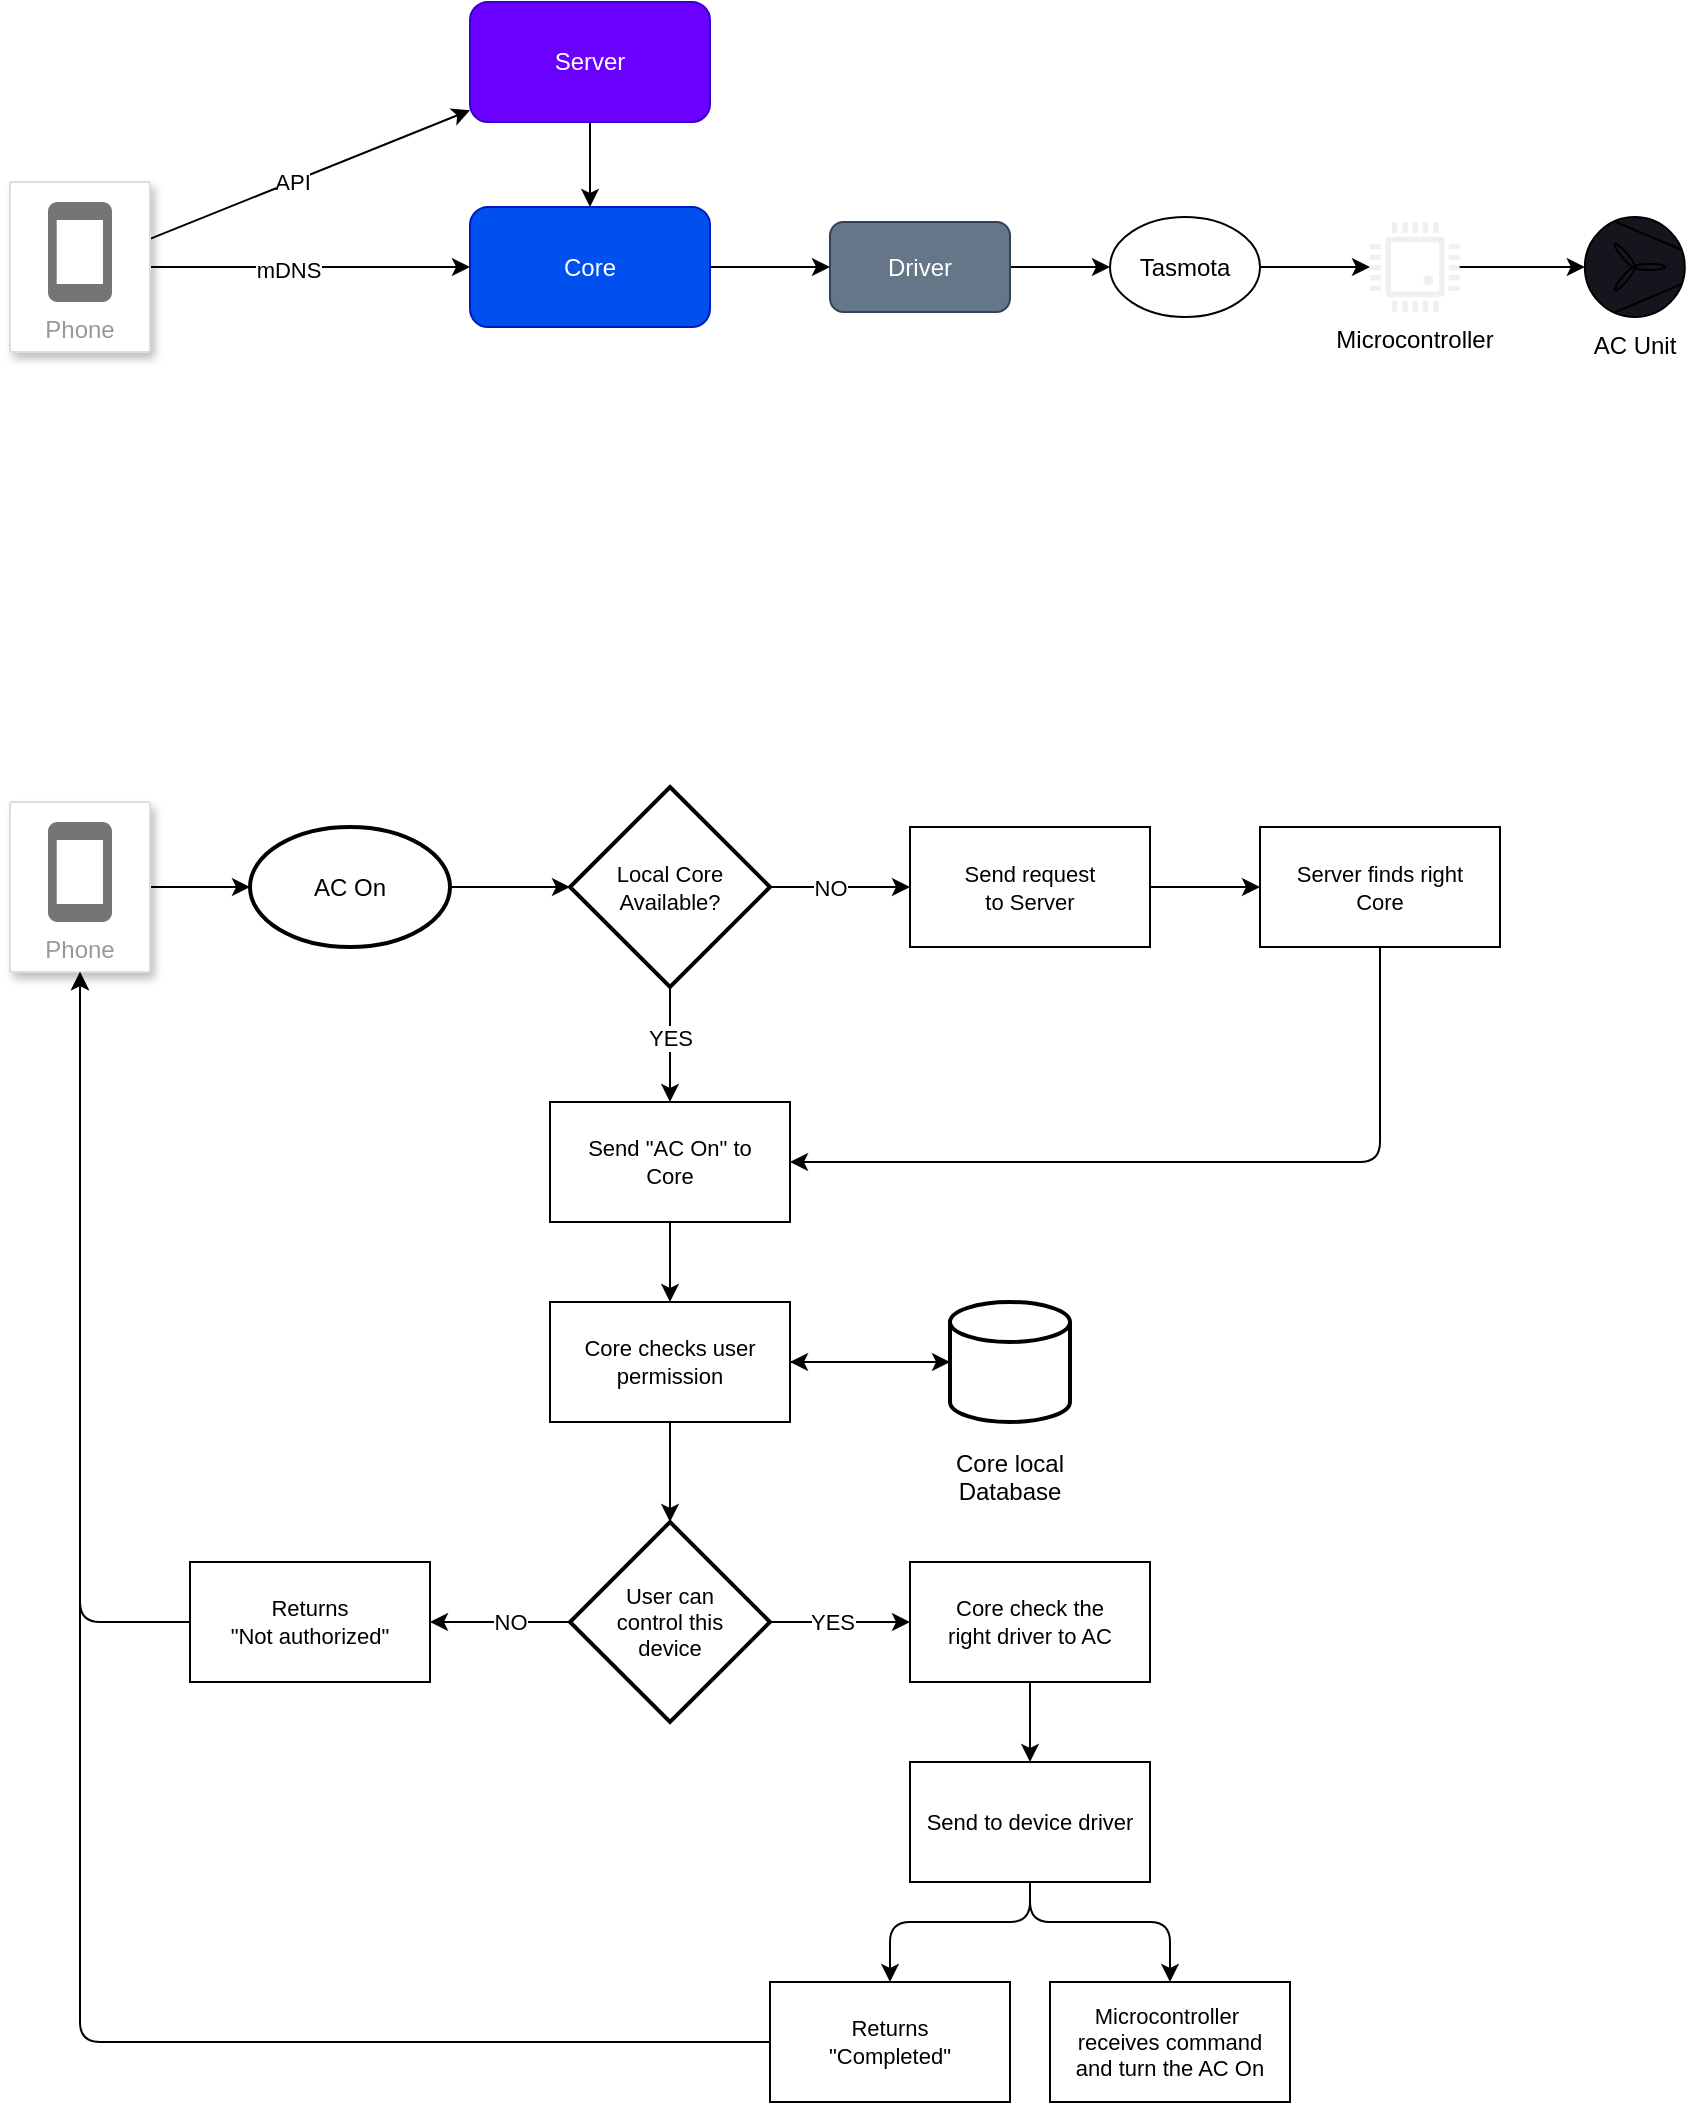 <mxfile>
    <diagram id="aXPBXTIpJr6EWQpFglpt" name="Page-1">
        <mxGraphModel dx="1155" dy="787" grid="1" gridSize="10" guides="1" tooltips="1" connect="1" arrows="1" fold="1" page="1" pageScale="1" pageWidth="2400" pageHeight="4000" math="0" shadow="0">
            <root>
                <mxCell id="0"/>
                <mxCell id="1" parent="0"/>
                <mxCell id="18" style="edgeStyle=none;html=1;" parent="1" source="2" target="17" edge="1">
                    <mxGeometry relative="1" as="geometry"/>
                </mxCell>
                <mxCell id="22" value="API" style="edgeLabel;html=1;align=center;verticalAlign=middle;resizable=0;points=[];" parent="18" vertex="1" connectable="0">
                    <mxGeometry x="-0.12" relative="1" as="geometry">
                        <mxPoint as="offset"/>
                    </mxGeometry>
                </mxCell>
                <mxCell id="20" style="edgeStyle=none;html=1;" parent="1" source="2" target="15" edge="1">
                    <mxGeometry relative="1" as="geometry"/>
                </mxCell>
                <mxCell id="21" value="mDNS" style="edgeLabel;html=1;align=center;verticalAlign=middle;resizable=0;points=[];" parent="20" vertex="1" connectable="0">
                    <mxGeometry x="-0.142" y="-1" relative="1" as="geometry">
                        <mxPoint as="offset"/>
                    </mxGeometry>
                </mxCell>
                <mxCell id="2" value="Phone" style="strokeColor=#dddddd;shadow=1;strokeWidth=1;rounded=1;absoluteArcSize=1;arcSize=2;labelPosition=center;verticalLabelPosition=middle;align=center;verticalAlign=bottom;spacingLeft=0;fontColor=#999999;fontSize=12;whiteSpace=wrap;spacingBottom=2;" parent="1" vertex="1">
                    <mxGeometry x="40" y="130" width="70" height="85" as="geometry"/>
                </mxCell>
                <mxCell id="3" value="" style="sketch=0;dashed=0;connectable=0;html=1;fillColor=#757575;strokeColor=none;shape=mxgraph.gcp2.phone;part=1;" parent="2" vertex="1">
                    <mxGeometry x="0.5" width="32" height="50" relative="1" as="geometry">
                        <mxPoint x="-16" y="10" as="offset"/>
                    </mxGeometry>
                </mxCell>
                <mxCell id="9" value="" style="group" parent="1" vertex="1" connectable="0">
                    <mxGeometry x="720" y="147.5" width="157.4" height="50" as="geometry"/>
                </mxCell>
                <mxCell id="4" value="Microcontroller" style="pointerEvents=1;shadow=0;dashed=0;html=1;strokeColor=none;fillColor=#f0f0f0;labelPosition=center;verticalLabelPosition=bottom;verticalAlign=top;align=center;outlineConnect=0;shape=mxgraph.veeam.cpu;rounded=1;" parent="9" vertex="1">
                    <mxGeometry y="2.6" width="44.8" height="44.8" as="geometry"/>
                </mxCell>
                <mxCell id="5" value="AC Unit" style="verticalLabelPosition=bottom;outlineConnect=0;align=center;dashed=0;html=1;verticalAlign=top;shape=mxgraph.pid2misc.fan;fanType=common;rounded=1;strokeWidth=1;fontSize=12;fillColor=#18141d;" parent="9" vertex="1">
                    <mxGeometry x="107.4" width="50" height="50" as="geometry"/>
                </mxCell>
                <mxCell id="7" style="edgeStyle=none;html=1;" parent="9" source="4" target="5" edge="1">
                    <mxGeometry relative="1" as="geometry"/>
                </mxCell>
                <mxCell id="12" style="edgeStyle=none;html=1;" parent="1" source="11" target="4" edge="1">
                    <mxGeometry relative="1" as="geometry"/>
                </mxCell>
                <mxCell id="11" value="Tasmota" style="ellipse;whiteSpace=wrap;html=1;" parent="1" vertex="1">
                    <mxGeometry x="590" y="147.5" width="75" height="50" as="geometry"/>
                </mxCell>
                <mxCell id="14" style="edgeStyle=none;html=1;" parent="1" source="13" target="11" edge="1">
                    <mxGeometry relative="1" as="geometry"/>
                </mxCell>
                <mxCell id="13" value="Driver" style="rounded=1;whiteSpace=wrap;html=1;fillColor=#647687;fontColor=#ffffff;strokeColor=#314354;" parent="1" vertex="1">
                    <mxGeometry x="450" y="150" width="90" height="45" as="geometry"/>
                </mxCell>
                <mxCell id="16" style="edgeStyle=none;html=1;" parent="1" source="15" target="13" edge="1">
                    <mxGeometry relative="1" as="geometry"/>
                </mxCell>
                <mxCell id="15" value="Core" style="rounded=1;whiteSpace=wrap;html=1;fillColor=#0050ef;fontColor=#ffffff;strokeColor=#001DBC;" parent="1" vertex="1">
                    <mxGeometry x="270" y="142.5" width="120" height="60" as="geometry"/>
                </mxCell>
                <mxCell id="19" style="edgeStyle=none;html=1;" parent="1" source="17" target="15" edge="1">
                    <mxGeometry relative="1" as="geometry"/>
                </mxCell>
                <mxCell id="17" value="Server" style="rounded=1;whiteSpace=wrap;html=1;fillColor=#6a00ff;fontColor=#ffffff;strokeColor=#3700CC;" parent="1" vertex="1">
                    <mxGeometry x="270" y="40" width="120" height="60" as="geometry"/>
                </mxCell>
                <mxCell id="33" style="edgeStyle=none;html=1;entryX=0;entryY=0.5;entryDx=0;entryDy=0;entryPerimeter=0;" parent="1" source="29" target="32" edge="1">
                    <mxGeometry relative="1" as="geometry"/>
                </mxCell>
                <mxCell id="29" value="Phone" style="strokeColor=#dddddd;shadow=1;strokeWidth=1;rounded=1;absoluteArcSize=1;arcSize=2;labelPosition=center;verticalLabelPosition=middle;align=center;verticalAlign=bottom;spacingLeft=0;fontColor=#999999;fontSize=12;whiteSpace=wrap;spacingBottom=2;" parent="1" vertex="1">
                    <mxGeometry x="40" y="440" width="70" height="85" as="geometry"/>
                </mxCell>
                <mxCell id="30" value="" style="sketch=0;dashed=0;connectable=0;html=1;fillColor=#757575;strokeColor=none;shape=mxgraph.gcp2.phone;part=1;" parent="29" vertex="1">
                    <mxGeometry x="0.5" width="32" height="50" relative="1" as="geometry">
                        <mxPoint x="-16" y="10" as="offset"/>
                    </mxGeometry>
                </mxCell>
                <mxCell id="35" style="edgeStyle=none;html=1;fontSize=11;" parent="1" source="32" target="34" edge="1">
                    <mxGeometry relative="1" as="geometry"/>
                </mxCell>
                <mxCell id="32" value="AC On" style="strokeWidth=2;html=1;shape=mxgraph.flowchart.start_1;whiteSpace=wrap;" parent="1" vertex="1">
                    <mxGeometry x="160" y="452.5" width="100" height="60" as="geometry"/>
                </mxCell>
                <mxCell id="37" style="edgeStyle=none;html=1;fontSize=11;" parent="1" source="34" target="36" edge="1">
                    <mxGeometry relative="1" as="geometry"/>
                </mxCell>
                <mxCell id="38" value="YES" style="edgeLabel;html=1;align=center;verticalAlign=middle;resizable=0;points=[];fontSize=11;" parent="37" vertex="1" connectable="0">
                    <mxGeometry x="-0.134" relative="1" as="geometry">
                        <mxPoint as="offset"/>
                    </mxGeometry>
                </mxCell>
                <mxCell id="40" style="edgeStyle=none;html=1;fontSize=11;" parent="1" source="34" target="39" edge="1">
                    <mxGeometry relative="1" as="geometry"/>
                </mxCell>
                <mxCell id="43" value="NO" style="edgeLabel;html=1;align=center;verticalAlign=middle;resizable=0;points=[];fontSize=11;" parent="40" vertex="1" connectable="0">
                    <mxGeometry x="-0.146" relative="1" as="geometry">
                        <mxPoint as="offset"/>
                    </mxGeometry>
                </mxCell>
                <mxCell id="34" value="Local Core&lt;br style=&quot;font-size: 11px;&quot;&gt;Available?" style="strokeWidth=2;html=1;shape=mxgraph.flowchart.decision;whiteSpace=wrap;fontSize=11;" parent="1" vertex="1">
                    <mxGeometry x="320" y="432.5" width="100" height="100" as="geometry"/>
                </mxCell>
                <mxCell id="59" style="edgeStyle=none;html=1;fontSize=11;" parent="1" source="36" target="58" edge="1">
                    <mxGeometry relative="1" as="geometry"/>
                </mxCell>
                <mxCell id="36" value="Send &quot;AC On&quot; to&lt;br&gt;Core" style="rounded=0;whiteSpace=wrap;html=1;fontSize=11;" parent="1" vertex="1">
                    <mxGeometry x="310" y="590" width="120" height="60" as="geometry"/>
                </mxCell>
                <mxCell id="42" style="edgeStyle=none;html=1;entryX=0;entryY=0.5;entryDx=0;entryDy=0;fontSize=11;" parent="1" source="39" target="41" edge="1">
                    <mxGeometry relative="1" as="geometry"/>
                </mxCell>
                <mxCell id="39" value="Send request&lt;br&gt;to Server" style="rounded=0;whiteSpace=wrap;html=1;fontSize=11;" parent="1" vertex="1">
                    <mxGeometry x="490" y="452.5" width="120" height="60" as="geometry"/>
                </mxCell>
                <mxCell id="46" style="edgeStyle=none;html=1;fontSize=11;" parent="1" source="41" target="36" edge="1">
                    <mxGeometry relative="1" as="geometry">
                        <Array as="points">
                            <mxPoint x="725" y="620"/>
                        </Array>
                    </mxGeometry>
                </mxCell>
                <mxCell id="41" value="Server finds right&lt;br&gt;Core" style="rounded=0;whiteSpace=wrap;html=1;fontSize=11;" parent="1" vertex="1">
                    <mxGeometry x="665" y="452.5" width="120" height="60" as="geometry"/>
                </mxCell>
                <mxCell id="53" style="edgeStyle=none;html=1;fontSize=11;" parent="1" source="54" target="56" edge="1">
                    <mxGeometry relative="1" as="geometry"/>
                </mxCell>
                <mxCell id="54" value="Core check the&lt;br&gt;right driver to AC" style="rounded=0;whiteSpace=wrap;html=1;fontSize=11;" parent="1" vertex="1">
                    <mxGeometry x="490" y="820" width="120" height="60" as="geometry"/>
                </mxCell>
                <mxCell id="75" style="edgeStyle=none;html=1;" parent="1" source="56" target="57" edge="1">
                    <mxGeometry relative="1" as="geometry">
                        <Array as="points">
                            <mxPoint x="550" y="1000"/>
                            <mxPoint x="620" y="1000"/>
                        </Array>
                    </mxGeometry>
                </mxCell>
                <mxCell id="76" style="edgeStyle=none;html=1;" parent="1" source="56" target="69" edge="1">
                    <mxGeometry relative="1" as="geometry">
                        <Array as="points">
                            <mxPoint x="550" y="1000"/>
                            <mxPoint x="480" y="1000"/>
                        </Array>
                    </mxGeometry>
                </mxCell>
                <mxCell id="56" value="Send to device driver" style="rounded=0;whiteSpace=wrap;html=1;fontSize=11;" parent="1" vertex="1">
                    <mxGeometry x="490" y="920" width="120" height="60" as="geometry"/>
                </mxCell>
                <mxCell id="57" value="Microcontroller&amp;nbsp;&lt;br&gt;receives command&lt;br&gt;and turn the AC On" style="rounded=0;whiteSpace=wrap;html=1;fontSize=11;" parent="1" vertex="1">
                    <mxGeometry x="560" y="1030" width="120" height="60" as="geometry"/>
                </mxCell>
                <mxCell id="62" style="edgeStyle=none;html=1;fontSize=11;" parent="1" source="58" target="61" edge="1">
                    <mxGeometry relative="1" as="geometry"/>
                </mxCell>
                <mxCell id="73" style="edgeStyle=none;html=1;" parent="1" source="58" target="72" edge="1">
                    <mxGeometry relative="1" as="geometry"/>
                </mxCell>
                <mxCell id="58" value="Core checks user&lt;br&gt;permission" style="rounded=0;whiteSpace=wrap;html=1;fontSize=11;" parent="1" vertex="1">
                    <mxGeometry x="310" y="690" width="120" height="60" as="geometry"/>
                </mxCell>
                <mxCell id="64" value="NO" style="edgeStyle=none;html=1;fontSize=11;" parent="1" source="61" target="63" edge="1">
                    <mxGeometry x="-0.143" relative="1" as="geometry">
                        <mxPoint as="offset"/>
                    </mxGeometry>
                </mxCell>
                <mxCell id="67" style="edgeStyle=none;html=1;fontSize=11;" parent="1" source="61" target="54" edge="1">
                    <mxGeometry relative="1" as="geometry"/>
                </mxCell>
                <mxCell id="68" value="YES" style="edgeLabel;html=1;align=center;verticalAlign=middle;resizable=0;points=[];fontSize=11;" parent="67" vertex="1" connectable="0">
                    <mxGeometry x="-0.113" relative="1" as="geometry">
                        <mxPoint as="offset"/>
                    </mxGeometry>
                </mxCell>
                <mxCell id="61" value="User can&lt;br&gt;control this&lt;br&gt;device" style="strokeWidth=2;html=1;shape=mxgraph.flowchart.decision;whiteSpace=wrap;fontSize=11;" parent="1" vertex="1">
                    <mxGeometry x="320" y="800" width="100" height="100" as="geometry"/>
                </mxCell>
                <mxCell id="65" style="edgeStyle=none;html=1;fontSize=11;" parent="1" source="63" target="29" edge="1">
                    <mxGeometry relative="1" as="geometry">
                        <Array as="points">
                            <mxPoint x="75" y="850"/>
                            <mxPoint x="75" y="570"/>
                        </Array>
                    </mxGeometry>
                </mxCell>
                <mxCell id="63" value="Returns &lt;br&gt;&quot;Not authorized&quot;" style="rounded=0;whiteSpace=wrap;html=1;fontSize=11;" parent="1" vertex="1">
                    <mxGeometry x="130" y="820" width="120" height="60" as="geometry"/>
                </mxCell>
                <mxCell id="71" style="edgeStyle=none;html=1;fontSize=11;" parent="1" source="69" target="29" edge="1">
                    <mxGeometry relative="1" as="geometry">
                        <Array as="points">
                            <mxPoint x="75" y="1060"/>
                            <mxPoint x="75" y="550"/>
                        </Array>
                    </mxGeometry>
                </mxCell>
                <mxCell id="69" value="Returns &lt;br&gt;&quot;Completed&quot;" style="rounded=0;whiteSpace=wrap;html=1;fontSize=11;" parent="1" vertex="1">
                    <mxGeometry x="420" y="1030" width="120" height="60" as="geometry"/>
                </mxCell>
                <mxCell id="74" style="edgeStyle=none;html=1;" parent="1" source="72" target="58" edge="1">
                    <mxGeometry relative="1" as="geometry"/>
                </mxCell>
                <mxCell id="72" value="&lt;br&gt;&lt;br&gt;&lt;br&gt;&lt;br&gt;&lt;br&gt;&lt;br&gt;&lt;br&gt;&lt;br&gt;Core local&lt;br&gt;Database" style="strokeWidth=2;html=1;shape=mxgraph.flowchart.database;whiteSpace=wrap;" parent="1" vertex="1">
                    <mxGeometry x="510" y="690" width="60" height="60" as="geometry"/>
                </mxCell>
            </root>
        </mxGraphModel>
    </diagram>
</mxfile>